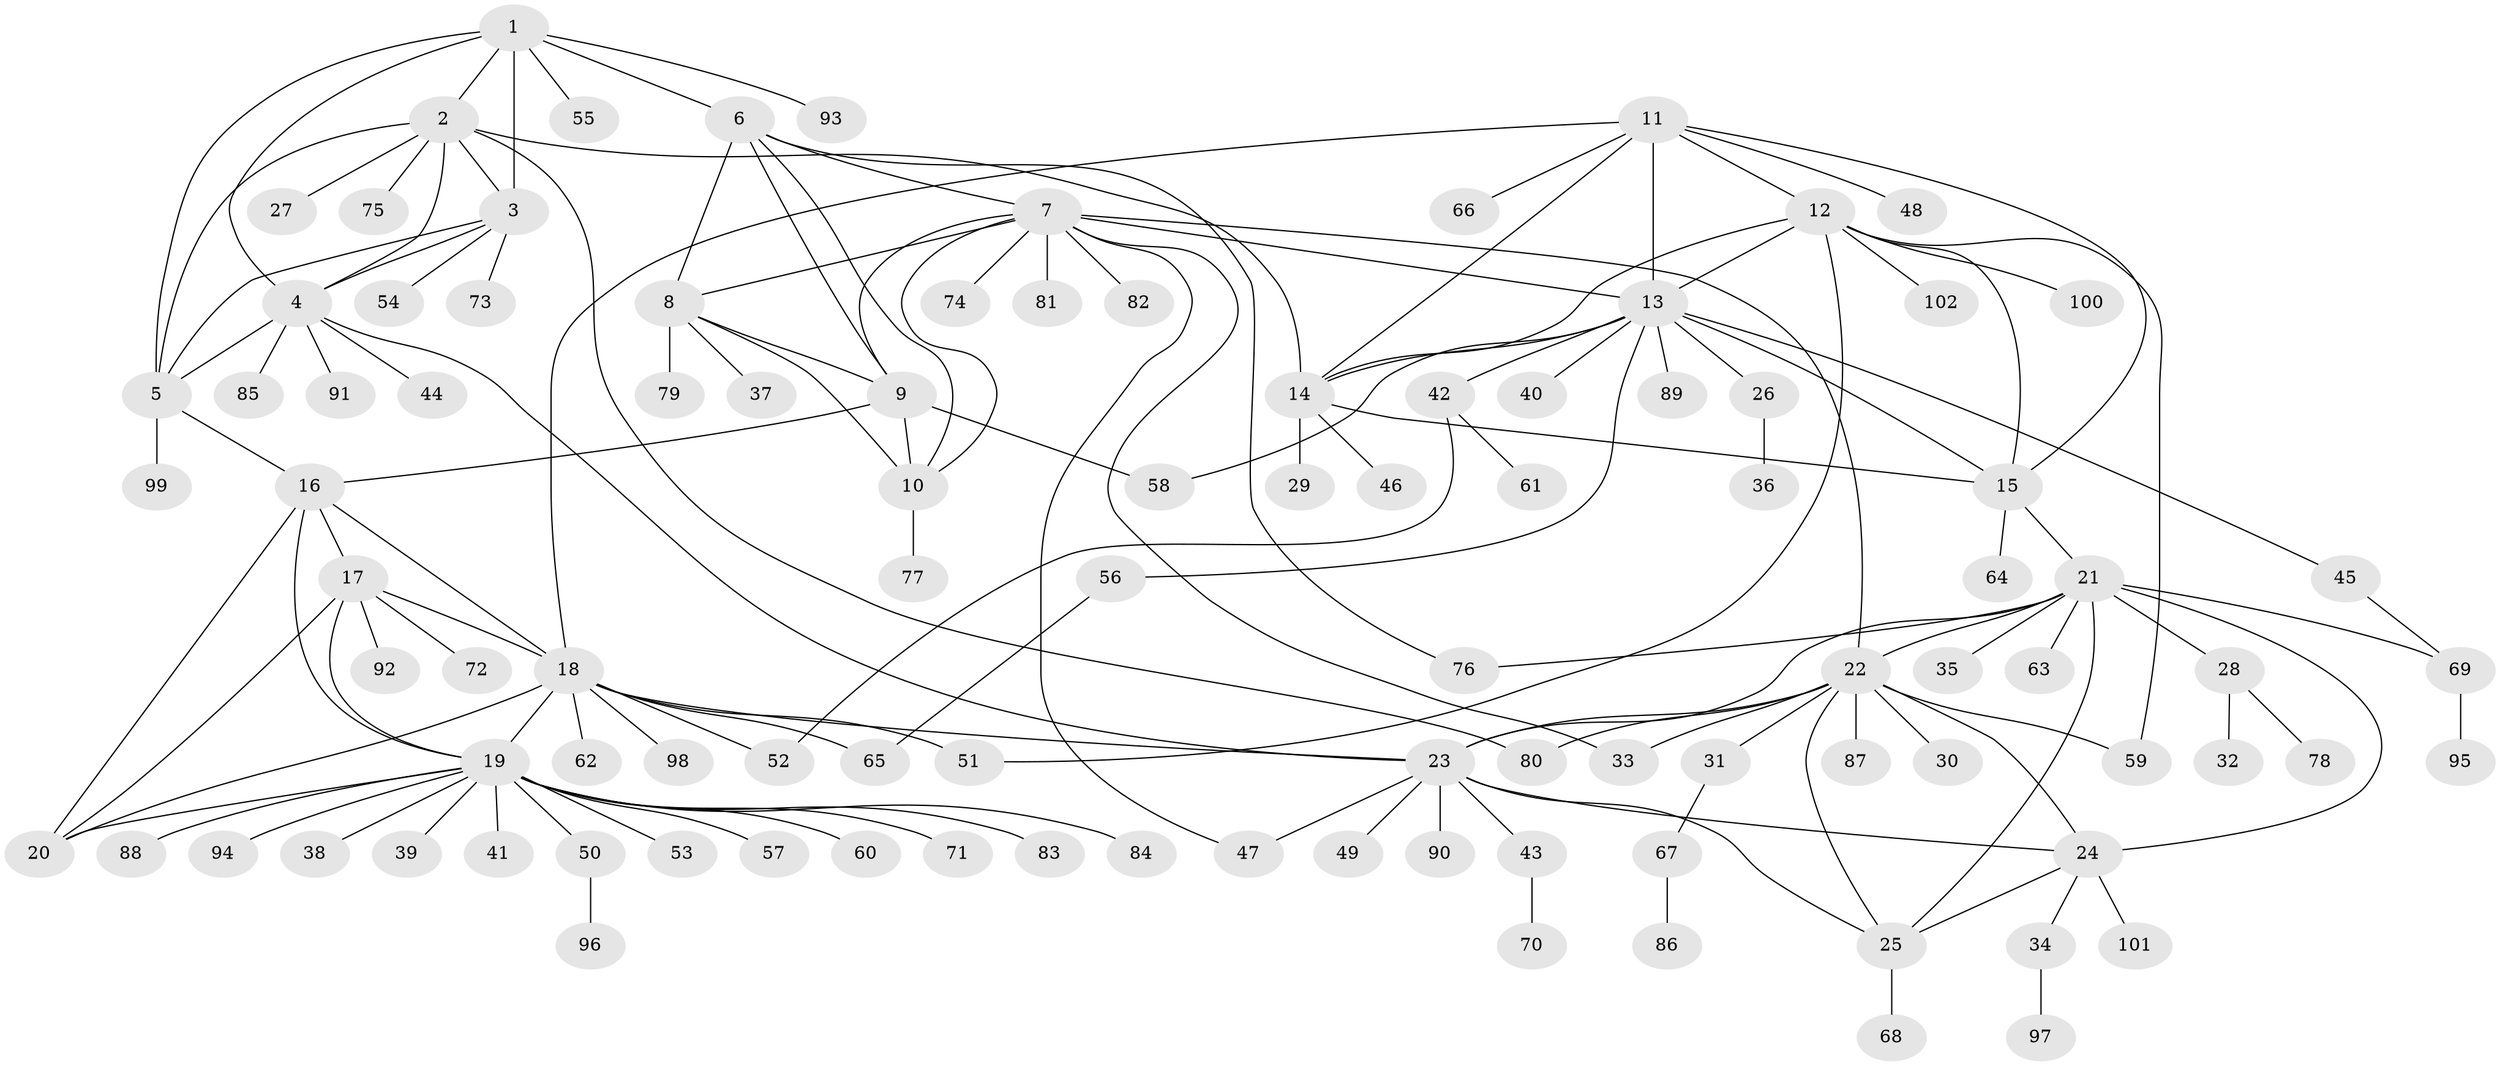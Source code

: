 // coarse degree distribution, {6: 0.012987012987012988, 12: 0.012987012987012988, 5: 0.05194805194805195, 8: 0.025974025974025976, 7: 0.012987012987012988, 9: 0.025974025974025976, 4: 0.05194805194805195, 3: 0.025974025974025976, 15: 0.012987012987012988, 10: 0.012987012987012988, 14: 0.012987012987012988, 11: 0.012987012987012988, 1: 0.5584415584415584, 2: 0.16883116883116883}
// Generated by graph-tools (version 1.1) at 2025/42/03/06/25 10:42:08]
// undirected, 102 vertices, 147 edges
graph export_dot {
graph [start="1"]
  node [color=gray90,style=filled];
  1;
  2;
  3;
  4;
  5;
  6;
  7;
  8;
  9;
  10;
  11;
  12;
  13;
  14;
  15;
  16;
  17;
  18;
  19;
  20;
  21;
  22;
  23;
  24;
  25;
  26;
  27;
  28;
  29;
  30;
  31;
  32;
  33;
  34;
  35;
  36;
  37;
  38;
  39;
  40;
  41;
  42;
  43;
  44;
  45;
  46;
  47;
  48;
  49;
  50;
  51;
  52;
  53;
  54;
  55;
  56;
  57;
  58;
  59;
  60;
  61;
  62;
  63;
  64;
  65;
  66;
  67;
  68;
  69;
  70;
  71;
  72;
  73;
  74;
  75;
  76;
  77;
  78;
  79;
  80;
  81;
  82;
  83;
  84;
  85;
  86;
  87;
  88;
  89;
  90;
  91;
  92;
  93;
  94;
  95;
  96;
  97;
  98;
  99;
  100;
  101;
  102;
  1 -- 2;
  1 -- 3;
  1 -- 4;
  1 -- 5;
  1 -- 6;
  1 -- 55;
  1 -- 93;
  2 -- 3;
  2 -- 4;
  2 -- 5;
  2 -- 14;
  2 -- 27;
  2 -- 75;
  2 -- 80;
  3 -- 4;
  3 -- 5;
  3 -- 54;
  3 -- 73;
  4 -- 5;
  4 -- 23;
  4 -- 44;
  4 -- 85;
  4 -- 91;
  5 -- 16;
  5 -- 99;
  6 -- 7;
  6 -- 8;
  6 -- 9;
  6 -- 10;
  6 -- 76;
  7 -- 8;
  7 -- 9;
  7 -- 10;
  7 -- 13;
  7 -- 22;
  7 -- 33;
  7 -- 47;
  7 -- 74;
  7 -- 81;
  7 -- 82;
  8 -- 9;
  8 -- 10;
  8 -- 37;
  8 -- 79;
  9 -- 10;
  9 -- 16;
  9 -- 58;
  10 -- 77;
  11 -- 12;
  11 -- 13;
  11 -- 14;
  11 -- 15;
  11 -- 18;
  11 -- 48;
  11 -- 66;
  12 -- 13;
  12 -- 14;
  12 -- 15;
  12 -- 51;
  12 -- 59;
  12 -- 100;
  12 -- 102;
  13 -- 14;
  13 -- 15;
  13 -- 26;
  13 -- 40;
  13 -- 42;
  13 -- 45;
  13 -- 56;
  13 -- 58;
  13 -- 89;
  14 -- 15;
  14 -- 29;
  14 -- 46;
  15 -- 21;
  15 -- 64;
  16 -- 17;
  16 -- 18;
  16 -- 19;
  16 -- 20;
  17 -- 18;
  17 -- 19;
  17 -- 20;
  17 -- 72;
  17 -- 92;
  18 -- 19;
  18 -- 20;
  18 -- 23;
  18 -- 51;
  18 -- 52;
  18 -- 62;
  18 -- 65;
  18 -- 98;
  19 -- 20;
  19 -- 38;
  19 -- 39;
  19 -- 41;
  19 -- 50;
  19 -- 53;
  19 -- 57;
  19 -- 60;
  19 -- 71;
  19 -- 83;
  19 -- 84;
  19 -- 88;
  19 -- 94;
  21 -- 22;
  21 -- 23;
  21 -- 24;
  21 -- 25;
  21 -- 28;
  21 -- 35;
  21 -- 63;
  21 -- 69;
  21 -- 76;
  22 -- 23;
  22 -- 24;
  22 -- 25;
  22 -- 30;
  22 -- 31;
  22 -- 33;
  22 -- 59;
  22 -- 80;
  22 -- 87;
  23 -- 24;
  23 -- 25;
  23 -- 43;
  23 -- 47;
  23 -- 49;
  23 -- 90;
  24 -- 25;
  24 -- 34;
  24 -- 101;
  25 -- 68;
  26 -- 36;
  28 -- 32;
  28 -- 78;
  31 -- 67;
  34 -- 97;
  42 -- 52;
  42 -- 61;
  43 -- 70;
  45 -- 69;
  50 -- 96;
  56 -- 65;
  67 -- 86;
  69 -- 95;
}
